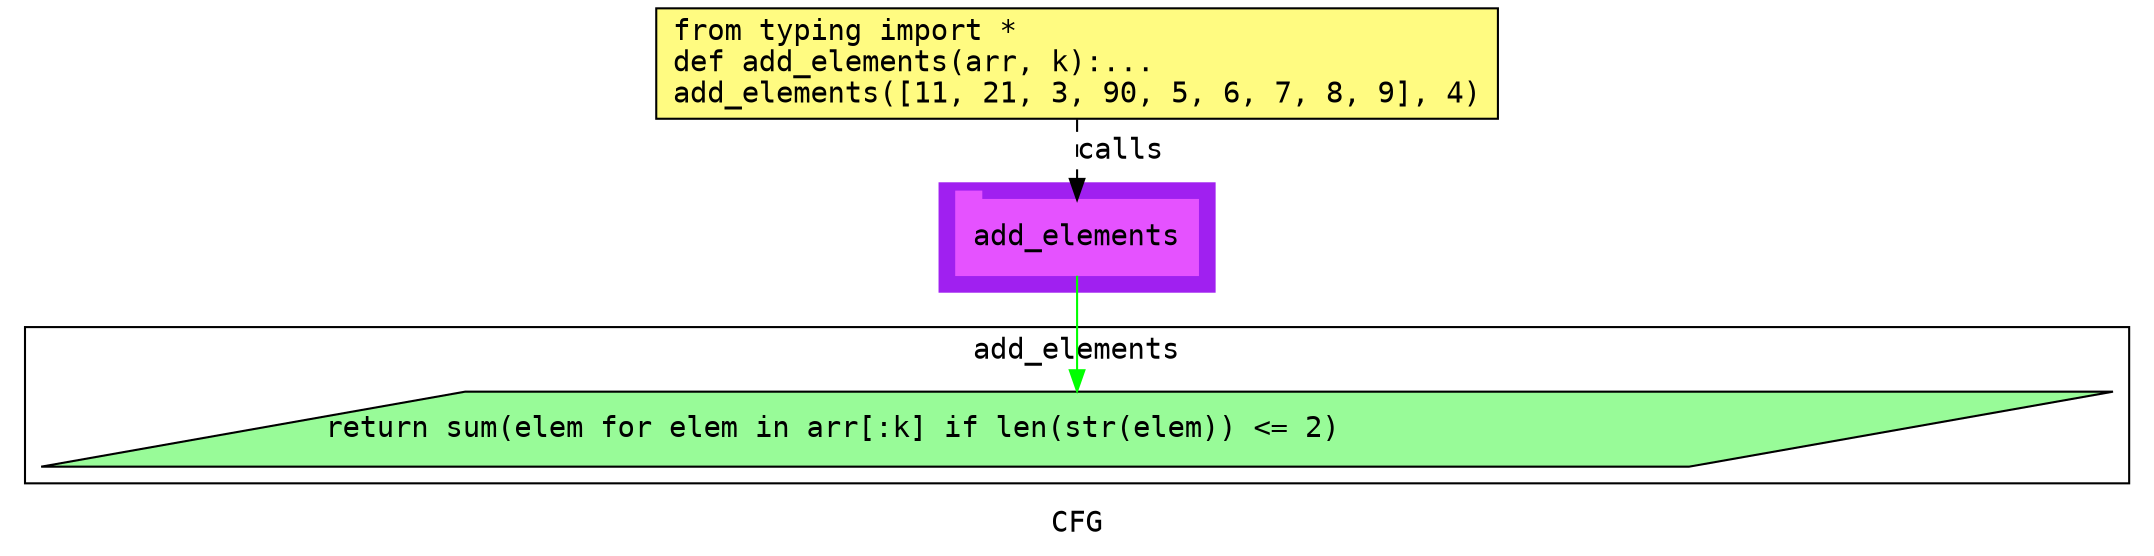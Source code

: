 digraph cluster682CFG {
	graph [bb="0,0,990,259",
		compound=True,
		fontname="DejaVu Sans Mono",
		label=CFG,
		lheight=0.21,
		lp="495,11.5",
		lwidth=0.35,
		pack=False,
		rankdir=TB,
		ranksep=0.02
	];
	node [fontname="DejaVu Sans Mono",
		label="\N"
	];
	edge [fontname="DejaVu Sans Mono"];
	subgraph cluster_1 {
		graph [bb="429,123,561,175",
			color=purple,
			compound=true,
			fontname="DejaVu Sans Mono",
			label="",
			rankdir=TB,
			ranksep=0.02,
			shape=tab,
			style=filled
		];
		node [fontname="DejaVu Sans Mono"];
		edge [fontname="DejaVu Sans Mono"];
		6	[color="#E552FF",
			height=0.5,
			label=add_elements,
			linenum="[7]",
			pos="495,149",
			shape=tab,
			style=filled,
			width=1.6111];
	}
	subgraph cluster2add_elements {
		graph [bb="8,31,982,106",
			compound=True,
			fontname="DejaVu Sans Mono",
			label=add_elements,
			lheight=0.21,
			lp="495,94.5",
			lwidth=1.39,
			pack=False,
			rankdir=TB,
			ranksep=0.02
		];
		node [fontname="DejaVu Sans Mono"];
		edge [fontname="DejaVu Sans Mono"];
		3	[fillcolor="#98fb98",
			height=0.5,
			label="return sum(elem for elem in arr[:k] if len(str(elem)) <= 2)\l",
			linenum="[5]",
			pos="495,57",
			shape=parallelogram,
			style="filled,solid",
			width=13.315];
	}
	1	[fillcolor="#FFFB81",
		height=0.73611,
		label="from typing import *\ldef add_elements(arr, k):...\ladd_elements([11, 21, 3, 90, 5, 6, 7, 8, 9], 4)\l",
		linenum="[1]",
		pos="495,232.5",
		shape=rectangle,
		style="filled,solid",
		width=5.6111];
	1 -> 6	[label=calls,
		lp="516,190.5",
		pos="e,495,167.13 495,205.71 495,196.66 495,186.47 495,177.3",
		style=dashed];
	6 -> 3	[color=green,
		pos="e,495,75.3 495,130.65 495,117.82 495,100.11 495,85.381"];
}
